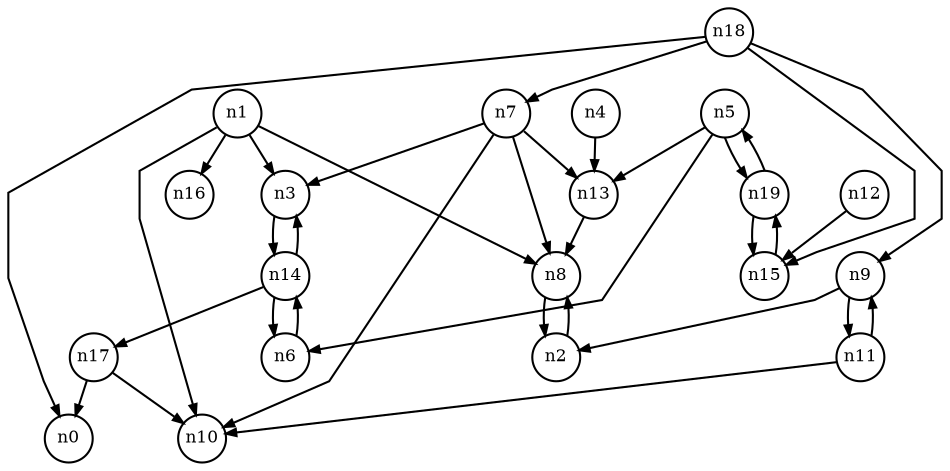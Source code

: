 digraph G{
splines=polyline;
ranksep=0.22;
nodesep=0.22;
nodesize=0.16;
fontsize=8
edge [arrowsize=0.5]
node [fontsize=8 shape=circle width=0.32 fixedsize=shape];

n3 -> n14
n1 -> n3
n1 -> n8
n1 -> n10
n1 -> n16
n8 -> n2
n2 -> n8
n13 -> n8
n4 -> n13
n6 -> n14
n5 -> n6
n5 -> n13
n5 -> n19
n19 -> n15
n19 -> n5
n7 -> n3
n7 -> n8
n7 -> n10
n7 -> n13
n9 -> n2
n9 -> n11
n11 -> n9
n11 -> n10
n15 -> n19
n12 -> n15
n14 -> n3
n14 -> n6
n14 -> n17
n17 -> n0
n17 -> n10
n18 -> n0
n18 -> n7
n18 -> n9
n18 -> n15
}
